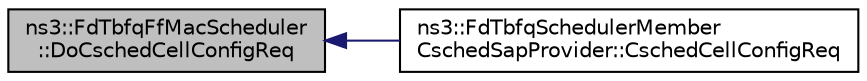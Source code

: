 digraph "ns3::FdTbfqFfMacScheduler::DoCschedCellConfigReq"
{
  edge [fontname="Helvetica",fontsize="10",labelfontname="Helvetica",labelfontsize="10"];
  node [fontname="Helvetica",fontsize="10",shape=record];
  rankdir="LR";
  Node1 [label="ns3::FdTbfqFfMacScheduler\l::DoCschedCellConfigReq",height=0.2,width=0.4,color="black", fillcolor="grey75", style="filled", fontcolor="black"];
  Node1 -> Node2 [dir="back",color="midnightblue",fontsize="10",style="solid"];
  Node2 [label="ns3::FdTbfqSchedulerMember\lCschedSapProvider::CschedCellConfigReq",height=0.2,width=0.4,color="black", fillcolor="white", style="filled",URL="$d9/d0b/classns3_1_1FdTbfqSchedulerMemberCschedSapProvider.html#a31bd439d98e69afbfcc81a2a6bbb9651",tooltip="CSCHED_CELL_CONFIG_REQ. "];
}
